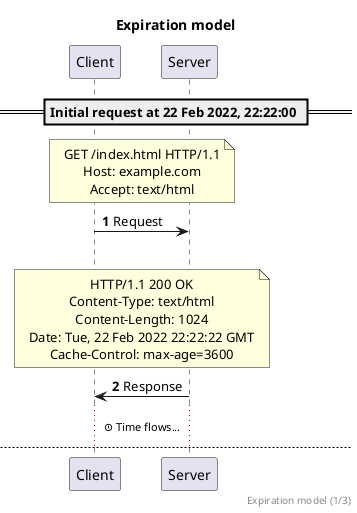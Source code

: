 @startuml expiration-model
skinparam boxPadding 100
skinparam maxMessageSize 150
skinparam noteTextAlignment center
skinparam sequenceMessageAlign direction
skinparam wrapWidth 250
autonumber

!$TITLE = "Expiration model"
!$ONE_PAGE = 0

!if ($ONE_PAGE)
  ignore newpage
!else
  right footer $TITLE (%page%/%lastpage%) 
!endif

title $TITLE

participant "Client" as client
participant "Server" as server

== Initial request at 22 Feb 2022, 22:22:00 ==

note over client, server
GET /index.html HTTP/1.1
Host: example.com
Accept: text/html
end note
client -> server: Request

|||

note over client, server
HTTP/1.1 200 OK
Content-Type: text/html
Content-Length: 1024
Date: Tue, 22 Feb 2022 22:22:22 GMT
Cache-Control: max-age=3600
end note
server -> client: Response

... <&clock> Time flows... ...

newpage $TITLE

== Requests before 22 Feb 2022, 23:22:00 ==

note over client, server
For one hour, the client will use the data that is in cache, regardless of the fact that the data might have changed on the server.

No requests will be made.
end note

client -> client

... <&clock> Time flows... ...

newpage $TITLE

== Requests after 22 Feb 2022, 23:22:00 ==

note over client, server
GET /index.html HTTP/1.1
Host: example.com
Accept: text/html
end note
client -> server: Request

|||

note over client, server
HTTP/1.1 200 OK
Content-Type: text/html
Content-Length: 1039
Date: Tue, 22 Feb 2022 23:22:22 GMT
Cache-Control: max-age=3600
end note
server -> client: Response

@enduml
